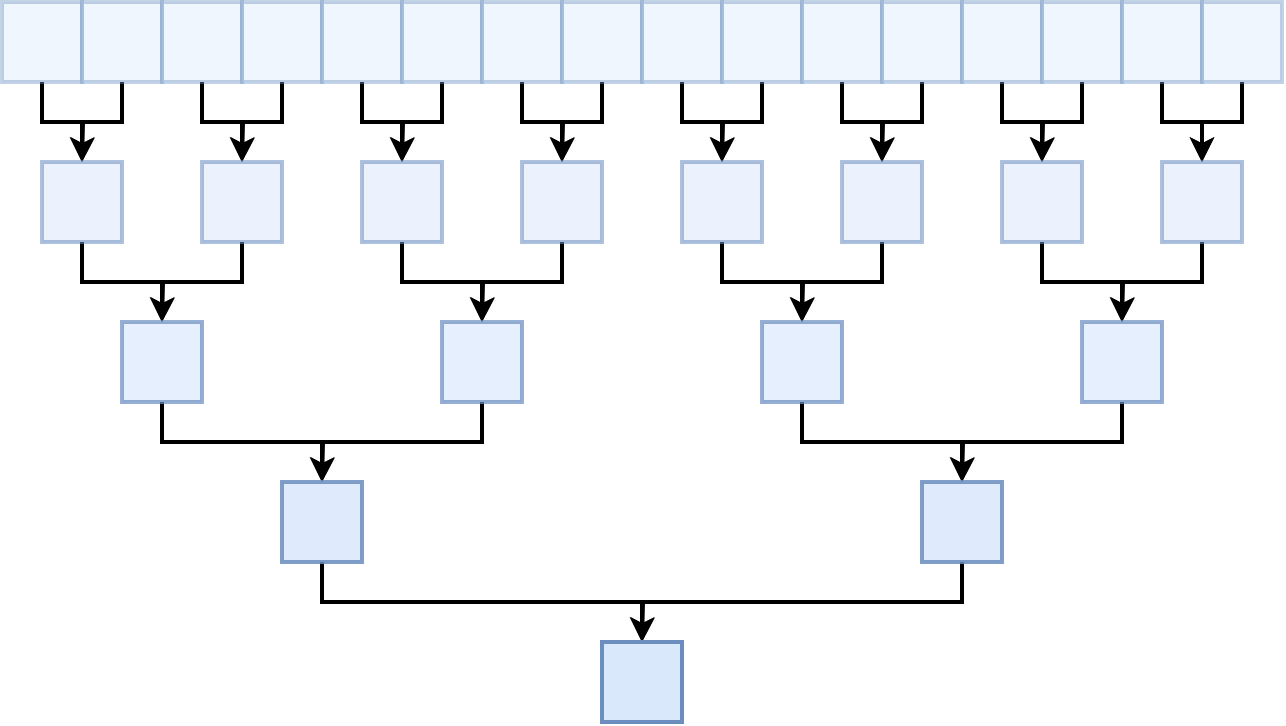 <mxfile version="13.9.9" type="device"><diagram id="QTSMMM017vziLrX8porG" name="Page-1"><mxGraphModel dx="786" dy="580" grid="1" gridSize="10" guides="1" tooltips="1" connect="1" arrows="1" fold="1" page="1" pageScale="1" pageWidth="827" pageHeight="1169" math="0" shadow="0"><root><mxCell id="0"/><mxCell id="1" parent="0"/><mxCell id="I_XjMGukEAG2l0GqROW_-33" style="edgeStyle=orthogonalEdgeStyle;rounded=0;orthogonalLoop=1;jettySize=auto;html=1;exitX=0.5;exitY=1;exitDx=0;exitDy=0;entryX=0.5;entryY=0;entryDx=0;entryDy=0;strokeWidth=2;" edge="1" parent="1" source="I_XjMGukEAG2l0GqROW_-1" target="I_XjMGukEAG2l0GqROW_-17"><mxGeometry relative="1" as="geometry"/></mxCell><mxCell id="I_XjMGukEAG2l0GqROW_-1" value="" style="rounded=0;whiteSpace=wrap;html=1;fillColor=#dae8fc;strokeColor=#6c8ebf;opacity=40;strokeWidth=2;" vertex="1" parent="1"><mxGeometry x="120" y="80" width="40" height="40" as="geometry"/></mxCell><mxCell id="I_XjMGukEAG2l0GqROW_-34" style="edgeStyle=orthogonalEdgeStyle;rounded=0;orthogonalLoop=1;jettySize=auto;html=1;exitX=0.5;exitY=1;exitDx=0;exitDy=0;strokeWidth=2;" edge="1" parent="1" source="I_XjMGukEAG2l0GqROW_-2"><mxGeometry relative="1" as="geometry"><mxPoint x="160" y="160" as="targetPoint"/></mxGeometry></mxCell><mxCell id="I_XjMGukEAG2l0GqROW_-2" value="" style="rounded=0;whiteSpace=wrap;html=1;fillColor=#dae8fc;strokeColor=#6c8ebf;opacity=40;strokeWidth=2;" vertex="1" parent="1"><mxGeometry x="160" y="80" width="40" height="40" as="geometry"/></mxCell><mxCell id="I_XjMGukEAG2l0GqROW_-35" style="edgeStyle=orthogonalEdgeStyle;rounded=0;orthogonalLoop=1;jettySize=auto;html=1;exitX=0.5;exitY=1;exitDx=0;exitDy=0;entryX=0.5;entryY=0;entryDx=0;entryDy=0;strokeWidth=2;" edge="1" parent="1" source="I_XjMGukEAG2l0GqROW_-3" target="I_XjMGukEAG2l0GqROW_-18"><mxGeometry relative="1" as="geometry"/></mxCell><mxCell id="I_XjMGukEAG2l0GqROW_-3" value="" style="rounded=0;whiteSpace=wrap;html=1;fillColor=#dae8fc;strokeColor=#6c8ebf;opacity=40;strokeWidth=2;" vertex="1" parent="1"><mxGeometry x="200" y="80" width="40" height="40" as="geometry"/></mxCell><mxCell id="I_XjMGukEAG2l0GqROW_-36" style="edgeStyle=orthogonalEdgeStyle;rounded=0;orthogonalLoop=1;jettySize=auto;html=1;exitX=0.5;exitY=1;exitDx=0;exitDy=0;strokeWidth=2;" edge="1" parent="1" source="I_XjMGukEAG2l0GqROW_-4"><mxGeometry relative="1" as="geometry"><mxPoint x="240" y="160" as="targetPoint"/></mxGeometry></mxCell><mxCell id="I_XjMGukEAG2l0GqROW_-4" value="" style="rounded=0;whiteSpace=wrap;html=1;fillColor=#dae8fc;strokeColor=#6c8ebf;opacity=40;strokeWidth=2;" vertex="1" parent="1"><mxGeometry x="240" y="80" width="40" height="40" as="geometry"/></mxCell><mxCell id="I_XjMGukEAG2l0GqROW_-37" style="edgeStyle=orthogonalEdgeStyle;rounded=0;orthogonalLoop=1;jettySize=auto;html=1;exitX=0.5;exitY=1;exitDx=0;exitDy=0;entryX=0.5;entryY=0;entryDx=0;entryDy=0;strokeWidth=2;" edge="1" parent="1" source="I_XjMGukEAG2l0GqROW_-5" target="I_XjMGukEAG2l0GqROW_-19"><mxGeometry relative="1" as="geometry"/></mxCell><mxCell id="I_XjMGukEAG2l0GqROW_-5" value="" style="rounded=0;whiteSpace=wrap;html=1;fillColor=#dae8fc;strokeColor=#6c8ebf;opacity=40;strokeWidth=2;" vertex="1" parent="1"><mxGeometry x="280" y="80" width="40" height="40" as="geometry"/></mxCell><mxCell id="I_XjMGukEAG2l0GqROW_-38" style="edgeStyle=orthogonalEdgeStyle;rounded=0;orthogonalLoop=1;jettySize=auto;html=1;exitX=0.5;exitY=1;exitDx=0;exitDy=0;strokeWidth=2;" edge="1" parent="1" source="I_XjMGukEAG2l0GqROW_-6"><mxGeometry relative="1" as="geometry"><mxPoint x="320" y="160" as="targetPoint"/></mxGeometry></mxCell><mxCell id="I_XjMGukEAG2l0GqROW_-6" value="" style="rounded=0;whiteSpace=wrap;html=1;fillColor=#dae8fc;strokeColor=#6c8ebf;opacity=40;strokeWidth=2;" vertex="1" parent="1"><mxGeometry x="320" y="80" width="40" height="40" as="geometry"/></mxCell><mxCell id="I_XjMGukEAG2l0GqROW_-39" style="edgeStyle=orthogonalEdgeStyle;rounded=0;orthogonalLoop=1;jettySize=auto;html=1;exitX=0.5;exitY=1;exitDx=0;exitDy=0;entryX=0.5;entryY=0;entryDx=0;entryDy=0;strokeWidth=2;" edge="1" parent="1" source="I_XjMGukEAG2l0GqROW_-7" target="I_XjMGukEAG2l0GqROW_-20"><mxGeometry relative="1" as="geometry"/></mxCell><mxCell id="I_XjMGukEAG2l0GqROW_-7" value="" style="rounded=0;whiteSpace=wrap;html=1;fillColor=#dae8fc;strokeColor=#6c8ebf;opacity=40;strokeWidth=2;" vertex="1" parent="1"><mxGeometry x="360" y="80" width="40" height="40" as="geometry"/></mxCell><mxCell id="I_XjMGukEAG2l0GqROW_-40" style="edgeStyle=orthogonalEdgeStyle;rounded=0;orthogonalLoop=1;jettySize=auto;html=1;exitX=0.5;exitY=1;exitDx=0;exitDy=0;strokeWidth=2;" edge="1" parent="1" source="I_XjMGukEAG2l0GqROW_-8"><mxGeometry relative="1" as="geometry"><mxPoint x="400" y="160" as="targetPoint"/></mxGeometry></mxCell><mxCell id="I_XjMGukEAG2l0GqROW_-8" value="" style="rounded=0;whiteSpace=wrap;html=1;fillColor=#dae8fc;strokeColor=#6c8ebf;opacity=40;strokeWidth=2;" vertex="1" parent="1"><mxGeometry x="400" y="80" width="40" height="40" as="geometry"/></mxCell><mxCell id="I_XjMGukEAG2l0GqROW_-41" style="edgeStyle=orthogonalEdgeStyle;rounded=0;orthogonalLoop=1;jettySize=auto;html=1;exitX=0.5;exitY=1;exitDx=0;exitDy=0;entryX=0.5;entryY=0;entryDx=0;entryDy=0;strokeWidth=2;" edge="1" parent="1" source="I_XjMGukEAG2l0GqROW_-9" target="I_XjMGukEAG2l0GqROW_-21"><mxGeometry relative="1" as="geometry"/></mxCell><mxCell id="I_XjMGukEAG2l0GqROW_-9" value="" style="rounded=0;whiteSpace=wrap;html=1;fillColor=#dae8fc;strokeColor=#6c8ebf;opacity=40;strokeWidth=2;" vertex="1" parent="1"><mxGeometry x="440" y="80" width="40" height="40" as="geometry"/></mxCell><mxCell id="I_XjMGukEAG2l0GqROW_-42" style="edgeStyle=orthogonalEdgeStyle;rounded=0;orthogonalLoop=1;jettySize=auto;html=1;exitX=0.5;exitY=1;exitDx=0;exitDy=0;strokeWidth=2;" edge="1" parent="1" source="I_XjMGukEAG2l0GqROW_-10"><mxGeometry relative="1" as="geometry"><mxPoint x="480" y="160" as="targetPoint"/></mxGeometry></mxCell><mxCell id="I_XjMGukEAG2l0GqROW_-10" value="" style="rounded=0;whiteSpace=wrap;html=1;fillColor=#dae8fc;strokeColor=#6c8ebf;opacity=40;strokeWidth=2;" vertex="1" parent="1"><mxGeometry x="480" y="80" width="40" height="40" as="geometry"/></mxCell><mxCell id="I_XjMGukEAG2l0GqROW_-43" style="edgeStyle=orthogonalEdgeStyle;rounded=0;orthogonalLoop=1;jettySize=auto;html=1;exitX=0.5;exitY=1;exitDx=0;exitDy=0;entryX=0.5;entryY=0;entryDx=0;entryDy=0;strokeWidth=2;" edge="1" parent="1" source="I_XjMGukEAG2l0GqROW_-11" target="I_XjMGukEAG2l0GqROW_-22"><mxGeometry relative="1" as="geometry"/></mxCell><mxCell id="I_XjMGukEAG2l0GqROW_-11" value="" style="rounded=0;whiteSpace=wrap;html=1;fillColor=#dae8fc;strokeColor=#6c8ebf;opacity=40;strokeWidth=2;" vertex="1" parent="1"><mxGeometry x="520" y="80" width="40" height="40" as="geometry"/></mxCell><mxCell id="I_XjMGukEAG2l0GqROW_-44" style="edgeStyle=orthogonalEdgeStyle;rounded=0;orthogonalLoop=1;jettySize=auto;html=1;exitX=0.5;exitY=1;exitDx=0;exitDy=0;strokeWidth=2;" edge="1" parent="1" source="I_XjMGukEAG2l0GqROW_-12"><mxGeometry relative="1" as="geometry"><mxPoint x="560" y="160" as="targetPoint"/></mxGeometry></mxCell><mxCell id="I_XjMGukEAG2l0GqROW_-12" value="" style="rounded=0;whiteSpace=wrap;html=1;fillColor=#dae8fc;strokeColor=#6c8ebf;opacity=40;strokeWidth=2;" vertex="1" parent="1"><mxGeometry x="560" y="80" width="40" height="40" as="geometry"/></mxCell><mxCell id="I_XjMGukEAG2l0GqROW_-45" style="edgeStyle=orthogonalEdgeStyle;rounded=0;orthogonalLoop=1;jettySize=auto;html=1;exitX=0.5;exitY=1;exitDx=0;exitDy=0;strokeWidth=2;" edge="1" parent="1" source="I_XjMGukEAG2l0GqROW_-13" target="I_XjMGukEAG2l0GqROW_-23"><mxGeometry relative="1" as="geometry"/></mxCell><mxCell id="I_XjMGukEAG2l0GqROW_-13" value="" style="rounded=0;whiteSpace=wrap;html=1;fillColor=#dae8fc;strokeColor=#6c8ebf;opacity=40;strokeWidth=2;" vertex="1" parent="1"><mxGeometry x="600" y="80" width="40" height="40" as="geometry"/></mxCell><mxCell id="I_XjMGukEAG2l0GqROW_-46" style="edgeStyle=orthogonalEdgeStyle;rounded=0;orthogonalLoop=1;jettySize=auto;html=1;exitX=0.5;exitY=1;exitDx=0;exitDy=0;strokeWidth=2;" edge="1" parent="1" source="I_XjMGukEAG2l0GqROW_-14"><mxGeometry relative="1" as="geometry"><mxPoint x="640" y="160" as="targetPoint"/></mxGeometry></mxCell><mxCell id="I_XjMGukEAG2l0GqROW_-14" value="" style="rounded=0;whiteSpace=wrap;html=1;fillColor=#dae8fc;strokeColor=#6c8ebf;opacity=40;strokeWidth=2;" vertex="1" parent="1"><mxGeometry x="640" y="80" width="40" height="40" as="geometry"/></mxCell><mxCell id="I_XjMGukEAG2l0GqROW_-47" style="edgeStyle=orthogonalEdgeStyle;rounded=0;orthogonalLoop=1;jettySize=auto;html=1;exitX=0.5;exitY=1;exitDx=0;exitDy=0;entryX=0.5;entryY=0;entryDx=0;entryDy=0;strokeWidth=2;" edge="1" parent="1" source="I_XjMGukEAG2l0GqROW_-15" target="I_XjMGukEAG2l0GqROW_-24"><mxGeometry relative="1" as="geometry"/></mxCell><mxCell id="I_XjMGukEAG2l0GqROW_-15" value="" style="rounded=0;whiteSpace=wrap;html=1;fillColor=#dae8fc;strokeColor=#6c8ebf;opacity=40;strokeWidth=2;" vertex="1" parent="1"><mxGeometry x="680" y="80" width="40" height="40" as="geometry"/></mxCell><mxCell id="I_XjMGukEAG2l0GqROW_-48" style="edgeStyle=orthogonalEdgeStyle;rounded=0;orthogonalLoop=1;jettySize=auto;html=1;exitX=0.5;exitY=1;exitDx=0;exitDy=0;entryX=0.5;entryY=0;entryDx=0;entryDy=0;strokeWidth=2;" edge="1" parent="1" source="I_XjMGukEAG2l0GqROW_-16" target="I_XjMGukEAG2l0GqROW_-24"><mxGeometry relative="1" as="geometry"/></mxCell><mxCell id="I_XjMGukEAG2l0GqROW_-16" value="" style="rounded=0;whiteSpace=wrap;html=1;fillColor=#dae8fc;strokeColor=#6c8ebf;opacity=40;strokeWidth=2;" vertex="1" parent="1"><mxGeometry x="720" y="80" width="40" height="40" as="geometry"/></mxCell><mxCell id="I_XjMGukEAG2l0GqROW_-49" style="edgeStyle=orthogonalEdgeStyle;rounded=0;orthogonalLoop=1;jettySize=auto;html=1;exitX=0.5;exitY=1;exitDx=0;exitDy=0;entryX=0.5;entryY=0;entryDx=0;entryDy=0;strokeWidth=2;" edge="1" parent="1" source="I_XjMGukEAG2l0GqROW_-17" target="I_XjMGukEAG2l0GqROW_-25"><mxGeometry relative="1" as="geometry"/></mxCell><mxCell id="I_XjMGukEAG2l0GqROW_-17" value="" style="rounded=0;whiteSpace=wrap;html=1;fillColor=#dae8fc;strokeColor=#6c8ebf;opacity=55;strokeWidth=2;" vertex="1" parent="1"><mxGeometry x="140" y="160" width="40" height="40" as="geometry"/></mxCell><mxCell id="I_XjMGukEAG2l0GqROW_-50" style="edgeStyle=orthogonalEdgeStyle;rounded=0;orthogonalLoop=1;jettySize=auto;html=1;exitX=0.5;exitY=1;exitDx=0;exitDy=0;strokeWidth=2;" edge="1" parent="1" source="I_XjMGukEAG2l0GqROW_-18"><mxGeometry relative="1" as="geometry"><mxPoint x="200" y="240" as="targetPoint"/></mxGeometry></mxCell><mxCell id="I_XjMGukEAG2l0GqROW_-18" value="" style="rounded=0;whiteSpace=wrap;html=1;fillColor=#dae8fc;strokeColor=#6c8ebf;opacity=55;strokeWidth=2;" vertex="1" parent="1"><mxGeometry x="220" y="160" width="40" height="40" as="geometry"/></mxCell><mxCell id="I_XjMGukEAG2l0GqROW_-51" style="edgeStyle=orthogonalEdgeStyle;rounded=0;orthogonalLoop=1;jettySize=auto;html=1;exitX=0.5;exitY=1;exitDx=0;exitDy=0;entryX=0.5;entryY=0;entryDx=0;entryDy=0;strokeWidth=2;" edge="1" parent="1" source="I_XjMGukEAG2l0GqROW_-19" target="I_XjMGukEAG2l0GqROW_-26"><mxGeometry relative="1" as="geometry"/></mxCell><mxCell id="I_XjMGukEAG2l0GqROW_-19" value="" style="rounded=0;whiteSpace=wrap;html=1;fillColor=#dae8fc;strokeColor=#6c8ebf;opacity=55;strokeWidth=2;" vertex="1" parent="1"><mxGeometry x="300" y="160" width="40" height="40" as="geometry"/></mxCell><mxCell id="I_XjMGukEAG2l0GqROW_-52" style="edgeStyle=orthogonalEdgeStyle;rounded=0;orthogonalLoop=1;jettySize=auto;html=1;exitX=0.5;exitY=1;exitDx=0;exitDy=0;strokeWidth=2;" edge="1" parent="1" source="I_XjMGukEAG2l0GqROW_-20"><mxGeometry relative="1" as="geometry"><mxPoint x="360" y="240" as="targetPoint"/></mxGeometry></mxCell><mxCell id="I_XjMGukEAG2l0GqROW_-20" value="" style="rounded=0;whiteSpace=wrap;html=1;fillColor=#dae8fc;strokeColor=#6c8ebf;opacity=55;strokeWidth=2;" vertex="1" parent="1"><mxGeometry x="380" y="160" width="40" height="40" as="geometry"/></mxCell><mxCell id="I_XjMGukEAG2l0GqROW_-53" style="edgeStyle=orthogonalEdgeStyle;rounded=0;orthogonalLoop=1;jettySize=auto;html=1;exitX=0.5;exitY=1;exitDx=0;exitDy=0;entryX=0.5;entryY=0;entryDx=0;entryDy=0;strokeWidth=2;" edge="1" parent="1" source="I_XjMGukEAG2l0GqROW_-21" target="I_XjMGukEAG2l0GqROW_-27"><mxGeometry relative="1" as="geometry"/></mxCell><mxCell id="I_XjMGukEAG2l0GqROW_-21" value="" style="rounded=0;whiteSpace=wrap;html=1;fillColor=#dae8fc;strokeColor=#6c8ebf;opacity=55;strokeWidth=2;" vertex="1" parent="1"><mxGeometry x="460" y="160" width="40" height="40" as="geometry"/></mxCell><mxCell id="I_XjMGukEAG2l0GqROW_-54" style="edgeStyle=orthogonalEdgeStyle;rounded=0;orthogonalLoop=1;jettySize=auto;html=1;exitX=0.5;exitY=1;exitDx=0;exitDy=0;strokeWidth=2;" edge="1" parent="1" source="I_XjMGukEAG2l0GqROW_-22"><mxGeometry relative="1" as="geometry"><mxPoint x="520" y="240" as="targetPoint"/></mxGeometry></mxCell><mxCell id="I_XjMGukEAG2l0GqROW_-22" value="" style="rounded=0;whiteSpace=wrap;html=1;fillColor=#dae8fc;strokeColor=#6c8ebf;opacity=55;strokeWidth=2;" vertex="1" parent="1"><mxGeometry x="540" y="160" width="40" height="40" as="geometry"/></mxCell><mxCell id="I_XjMGukEAG2l0GqROW_-55" style="edgeStyle=orthogonalEdgeStyle;rounded=0;orthogonalLoop=1;jettySize=auto;html=1;exitX=0.5;exitY=1;exitDx=0;exitDy=0;entryX=0.5;entryY=0;entryDx=0;entryDy=0;strokeWidth=2;" edge="1" parent="1" source="I_XjMGukEAG2l0GqROW_-23" target="I_XjMGukEAG2l0GqROW_-28"><mxGeometry relative="1" as="geometry"/></mxCell><mxCell id="I_XjMGukEAG2l0GqROW_-23" value="" style="rounded=0;whiteSpace=wrap;html=1;fillColor=#dae8fc;strokeColor=#6c8ebf;opacity=55;strokeWidth=2;" vertex="1" parent="1"><mxGeometry x="620" y="160" width="40" height="40" as="geometry"/></mxCell><mxCell id="I_XjMGukEAG2l0GqROW_-56" style="edgeStyle=orthogonalEdgeStyle;rounded=0;orthogonalLoop=1;jettySize=auto;html=1;exitX=0.5;exitY=1;exitDx=0;exitDy=0;strokeWidth=2;" edge="1" parent="1" source="I_XjMGukEAG2l0GqROW_-24"><mxGeometry relative="1" as="geometry"><mxPoint x="680" y="240" as="targetPoint"/></mxGeometry></mxCell><mxCell id="I_XjMGukEAG2l0GqROW_-24" value="" style="rounded=0;whiteSpace=wrap;html=1;fillColor=#dae8fc;strokeColor=#6c8ebf;opacity=55;strokeWidth=2;" vertex="1" parent="1"><mxGeometry x="700" y="160" width="40" height="40" as="geometry"/></mxCell><mxCell id="I_XjMGukEAG2l0GqROW_-57" style="edgeStyle=orthogonalEdgeStyle;rounded=0;orthogonalLoop=1;jettySize=auto;html=1;exitX=0.5;exitY=1;exitDx=0;exitDy=0;strokeWidth=2;" edge="1" parent="1" source="I_XjMGukEAG2l0GqROW_-25" target="I_XjMGukEAG2l0GqROW_-29"><mxGeometry relative="1" as="geometry"/></mxCell><mxCell id="I_XjMGukEAG2l0GqROW_-25" value="" style="rounded=0;whiteSpace=wrap;html=1;fillColor=#dae8fc;strokeColor=#6c8ebf;opacity=70;strokeWidth=2;" vertex="1" parent="1"><mxGeometry x="180" y="240" width="40" height="40" as="geometry"/></mxCell><mxCell id="I_XjMGukEAG2l0GqROW_-58" style="edgeStyle=orthogonalEdgeStyle;rounded=0;orthogonalLoop=1;jettySize=auto;html=1;exitX=0.5;exitY=1;exitDx=0;exitDy=0;strokeWidth=2;" edge="1" parent="1" source="I_XjMGukEAG2l0GqROW_-26"><mxGeometry relative="1" as="geometry"><mxPoint x="280" y="320" as="targetPoint"/></mxGeometry></mxCell><mxCell id="I_XjMGukEAG2l0GqROW_-26" value="" style="rounded=0;whiteSpace=wrap;html=1;fillColor=#dae8fc;strokeColor=#6c8ebf;opacity=70;strokeWidth=2;" vertex="1" parent="1"><mxGeometry x="340" y="240" width="40" height="40" as="geometry"/></mxCell><mxCell id="I_XjMGukEAG2l0GqROW_-59" style="edgeStyle=orthogonalEdgeStyle;rounded=0;orthogonalLoop=1;jettySize=auto;html=1;exitX=0.5;exitY=1;exitDx=0;exitDy=0;entryX=0.5;entryY=0;entryDx=0;entryDy=0;strokeWidth=2;" edge="1" parent="1" source="I_XjMGukEAG2l0GqROW_-27" target="I_XjMGukEAG2l0GqROW_-30"><mxGeometry relative="1" as="geometry"/></mxCell><mxCell id="I_XjMGukEAG2l0GqROW_-27" value="" style="rounded=0;whiteSpace=wrap;html=1;fillColor=#dae8fc;strokeColor=#6c8ebf;opacity=70;strokeWidth=2;" vertex="1" parent="1"><mxGeometry x="500" y="240" width="40" height="40" as="geometry"/></mxCell><mxCell id="I_XjMGukEAG2l0GqROW_-60" style="edgeStyle=orthogonalEdgeStyle;rounded=0;orthogonalLoop=1;jettySize=auto;html=1;exitX=0.5;exitY=1;exitDx=0;exitDy=0;strokeWidth=2;" edge="1" parent="1" source="I_XjMGukEAG2l0GqROW_-28"><mxGeometry relative="1" as="geometry"><mxPoint x="600" y="320" as="targetPoint"/></mxGeometry></mxCell><mxCell id="I_XjMGukEAG2l0GqROW_-28" value="" style="rounded=0;whiteSpace=wrap;html=1;fillColor=#dae8fc;strokeColor=#6c8ebf;opacity=70;strokeWidth=2;" vertex="1" parent="1"><mxGeometry x="660" y="240" width="40" height="40" as="geometry"/></mxCell><mxCell id="I_XjMGukEAG2l0GqROW_-61" style="edgeStyle=orthogonalEdgeStyle;rounded=0;orthogonalLoop=1;jettySize=auto;html=1;exitX=0.5;exitY=1;exitDx=0;exitDy=0;strokeWidth=2;" edge="1" parent="1" source="I_XjMGukEAG2l0GqROW_-29" target="I_XjMGukEAG2l0GqROW_-31"><mxGeometry relative="1" as="geometry"/></mxCell><mxCell id="I_XjMGukEAG2l0GqROW_-29" value="" style="rounded=0;whiteSpace=wrap;html=1;fillColor=#dae8fc;strokeColor=#6c8ebf;opacity=85;strokeWidth=2;" vertex="1" parent="1"><mxGeometry x="260" y="320" width="40" height="40" as="geometry"/></mxCell><mxCell id="I_XjMGukEAG2l0GqROW_-62" style="edgeStyle=orthogonalEdgeStyle;rounded=0;orthogonalLoop=1;jettySize=auto;html=1;exitX=0.5;exitY=1;exitDx=0;exitDy=0;strokeWidth=2;" edge="1" parent="1" source="I_XjMGukEAG2l0GqROW_-30"><mxGeometry relative="1" as="geometry"><mxPoint x="440" y="400" as="targetPoint"/></mxGeometry></mxCell><mxCell id="I_XjMGukEAG2l0GqROW_-30" value="" style="rounded=0;whiteSpace=wrap;html=1;fillColor=#dae8fc;strokeColor=#6c8ebf;opacity=85;strokeWidth=2;" vertex="1" parent="1"><mxGeometry x="580" y="320" width="40" height="40" as="geometry"/></mxCell><mxCell id="I_XjMGukEAG2l0GqROW_-31" value="" style="rounded=0;whiteSpace=wrap;html=1;fillColor=#dae8fc;strokeColor=#6c8ebf;strokeWidth=2;" vertex="1" parent="1"><mxGeometry x="420" y="400" width="40" height="40" as="geometry"/></mxCell></root></mxGraphModel></diagram></mxfile>